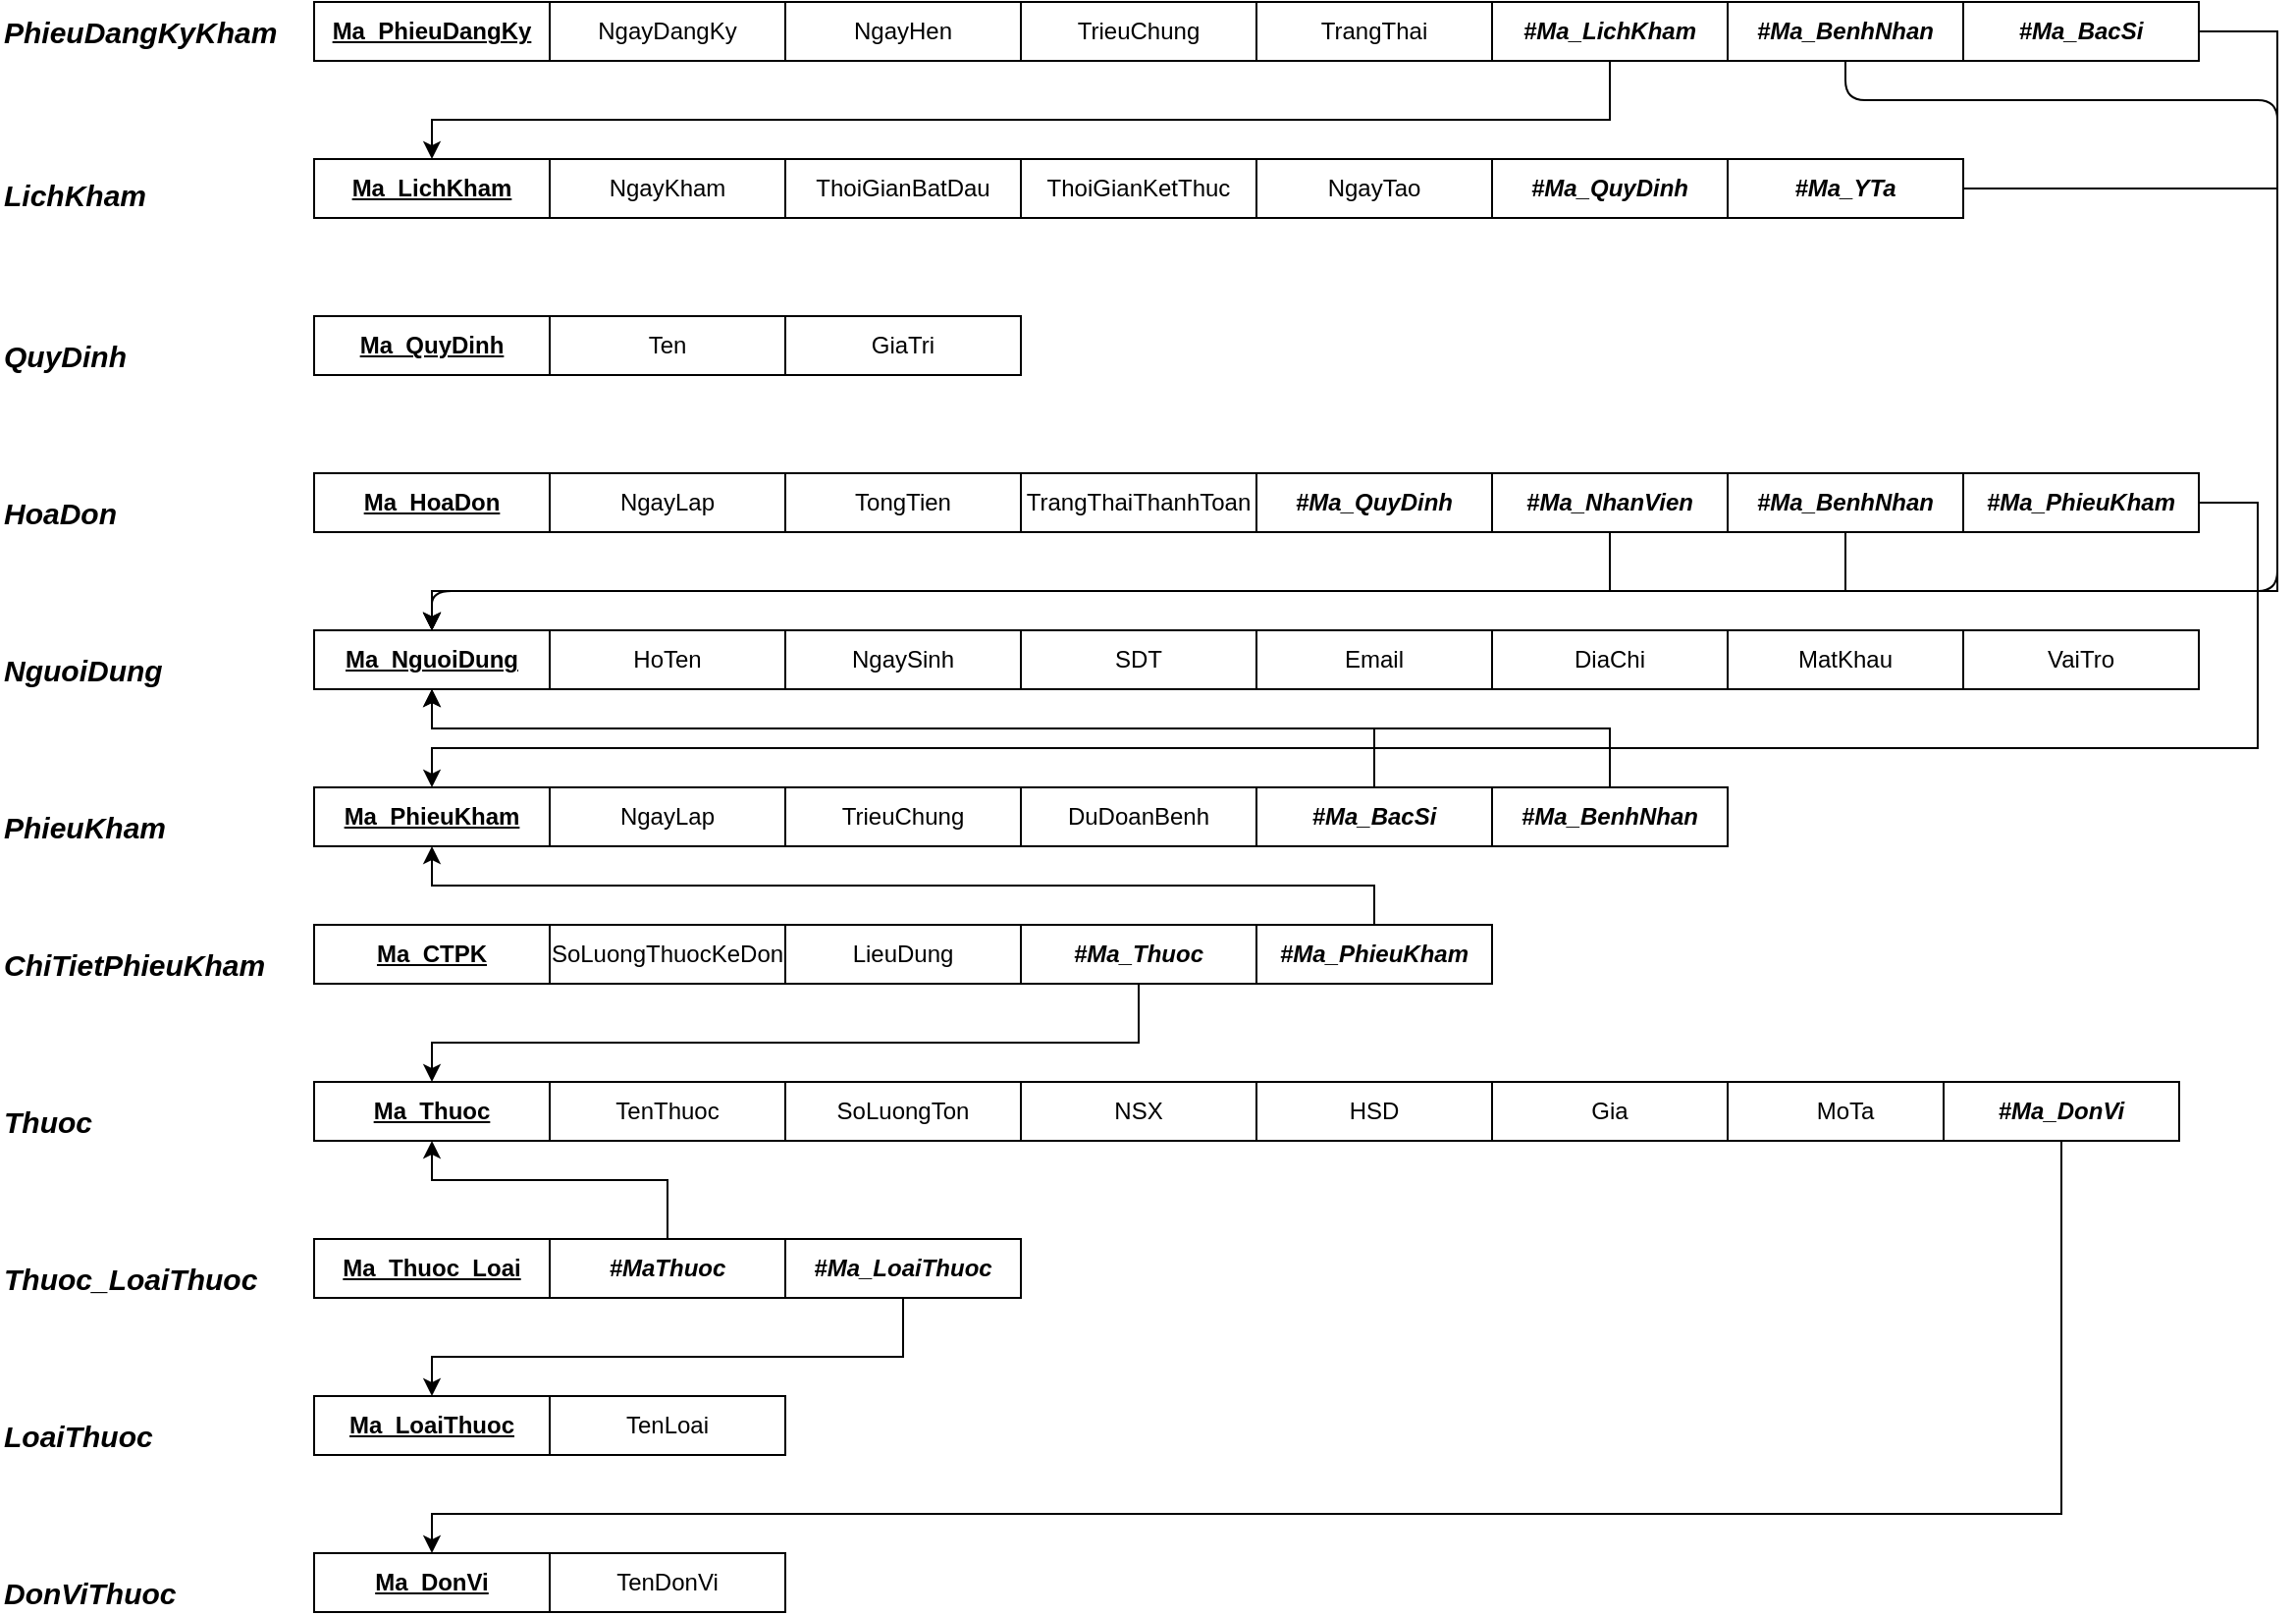 <mxfile>
    <diagram name="Page-1" id="xsD7nlaYfU0pyfj-mYD8">
        <mxGraphModel dx="1226" dy="554" grid="1" gridSize="10" guides="1" tooltips="1" connect="1" arrows="1" fold="1" page="1" pageScale="1" pageWidth="850" pageHeight="1100" math="0" shadow="0">
            <root>
                <mxCell id="0"/>
                <mxCell id="1" parent="0"/>
                <mxCell id="zAmbzO_jsxfKOLeR5f_i-3" value="&lt;u&gt;&lt;b&gt;Ma_PhieuDangKy&lt;/b&gt;&lt;/u&gt;" style="rounded=0;whiteSpace=wrap;html=1;" parent="1" vertex="1">
                    <mxGeometry x="170" y="30" width="120" height="30" as="geometry"/>
                </mxCell>
                <mxCell id="zAmbzO_jsxfKOLeR5f_i-7" value="&lt;span style=&quot;font-family: Helvetica; font-variant-ligatures: normal; font-variant-caps: normal; letter-spacing: normal; orphans: 2; text-align: left; text-indent: 0px; text-transform: none; widows: 2; word-spacing: 0px; -webkit-text-stroke-width: 0px; text-decoration-thickness: initial; text-decoration-style: initial; text-decoration-color: initial; float: none; font-size: 15px; display: inline !important;&quot;&gt;&lt;span style=&quot;font-size: 15px;&quot;&gt;&lt;font style=&quot;font-size: 15px;&quot;&gt;PhieuDangKyKham&amp;nbsp;&lt;/font&gt;&lt;/span&gt;&lt;/span&gt;" style="text;whiteSpace=wrap;html=1;fontColor=default;labelBackgroundColor=none;fontSize=15;fontStyle=3" parent="1" vertex="1">
                    <mxGeometry x="10" y="30" width="140" height="25" as="geometry"/>
                </mxCell>
                <mxCell id="zAmbzO_jsxfKOLeR5f_i-9" value="NgayDangKy" style="rounded=0;whiteSpace=wrap;html=1;fontStyle=0" parent="1" vertex="1">
                    <mxGeometry x="290" y="30" width="120" height="30" as="geometry"/>
                </mxCell>
                <mxCell id="zAmbzO_jsxfKOLeR5f_i-10" value="NgayHen" style="rounded=0;whiteSpace=wrap;html=1;fontStyle=0" parent="1" vertex="1">
                    <mxGeometry x="410" y="30" width="120" height="30" as="geometry"/>
                </mxCell>
                <mxCell id="zAmbzO_jsxfKOLeR5f_i-11" value="TrieuChung" style="rounded=0;whiteSpace=wrap;html=1;fontStyle=0" parent="1" vertex="1">
                    <mxGeometry x="530" y="30" width="120" height="30" as="geometry"/>
                </mxCell>
                <mxCell id="zAmbzO_jsxfKOLeR5f_i-12" value="TrangThai" style="rounded=0;whiteSpace=wrap;html=1;fontStyle=0" parent="1" vertex="1">
                    <mxGeometry x="650" y="30" width="120" height="30" as="geometry"/>
                </mxCell>
                <mxCell id="zAmbzO_jsxfKOLeR5f_i-13" value="&lt;b&gt;&lt;u&gt;Ma_LichKham&lt;/u&gt;&lt;/b&gt;" style="rounded=0;whiteSpace=wrap;html=1;" parent="1" vertex="1">
                    <mxGeometry x="170" y="110" width="120" height="30" as="geometry"/>
                </mxCell>
                <mxCell id="zAmbzO_jsxfKOLeR5f_i-14" value="LichKham&amp;nbsp;" style="text;whiteSpace=wrap;html=1;fontSize=15;fontStyle=3" parent="1" vertex="1">
                    <mxGeometry x="10" y="112.5" width="100" height="25" as="geometry"/>
                </mxCell>
                <mxCell id="zAmbzO_jsxfKOLeR5f_i-15" value="NgayKham" style="rounded=0;whiteSpace=wrap;html=1;fontStyle=0" parent="1" vertex="1">
                    <mxGeometry x="290" y="110" width="120" height="30" as="geometry"/>
                </mxCell>
                <mxCell id="zAmbzO_jsxfKOLeR5f_i-16" value="ThoiGianBatDau" style="rounded=0;whiteSpace=wrap;html=1;fontStyle=0" parent="1" vertex="1">
                    <mxGeometry x="410" y="110" width="120" height="30" as="geometry"/>
                </mxCell>
                <mxCell id="zAmbzO_jsxfKOLeR5f_i-17" value="ThoiGianKetThuc" style="rounded=0;whiteSpace=wrap;html=1;fontStyle=0" parent="1" vertex="1">
                    <mxGeometry x="530" y="110" width="120" height="30" as="geometry"/>
                </mxCell>
                <mxCell id="zAmbzO_jsxfKOLeR5f_i-18" value="NgayTao" style="rounded=0;whiteSpace=wrap;html=1;fontStyle=0" parent="1" vertex="1">
                    <mxGeometry x="650" y="110" width="120" height="30" as="geometry"/>
                </mxCell>
                <mxCell id="zAmbzO_jsxfKOLeR5f_i-27" value="&lt;b&gt;&lt;u&gt;Ma_QuyDinh&lt;/u&gt;&lt;/b&gt;" style="rounded=0;whiteSpace=wrap;html=1;" parent="1" vertex="1">
                    <mxGeometry x="170" y="190" width="120" height="30" as="geometry"/>
                </mxCell>
                <mxCell id="zAmbzO_jsxfKOLeR5f_i-28" value="QuyDinh&amp;nbsp;" style="text;whiteSpace=wrap;html=1;fontSize=15;fontStyle=3" parent="1" vertex="1">
                    <mxGeometry x="10" y="195" width="100" height="25" as="geometry"/>
                </mxCell>
                <mxCell id="zAmbzO_jsxfKOLeR5f_i-29" value="Ten" style="rounded=0;whiteSpace=wrap;html=1;fontStyle=0" parent="1" vertex="1">
                    <mxGeometry x="290" y="190" width="120" height="30" as="geometry"/>
                </mxCell>
                <mxCell id="zAmbzO_jsxfKOLeR5f_i-30" value="GiaTri" style="rounded=0;whiteSpace=wrap;html=1;fontStyle=0" parent="1" vertex="1">
                    <mxGeometry x="410" y="190" width="120" height="30" as="geometry"/>
                </mxCell>
                <mxCell id="zAmbzO_jsxfKOLeR5f_i-34" value="&lt;b&gt;&lt;u&gt;Ma_NguoiDung&lt;/u&gt;&lt;/b&gt;" style="rounded=0;whiteSpace=wrap;html=1;" parent="1" vertex="1">
                    <mxGeometry x="170" y="350" width="120" height="30" as="geometry"/>
                </mxCell>
                <mxCell id="zAmbzO_jsxfKOLeR5f_i-35" value="NguoiDung&amp;nbsp;" style="text;whiteSpace=wrap;html=1;fontSize=15;fontStyle=3" parent="1" vertex="1">
                    <mxGeometry x="10" y="355" width="100" height="25" as="geometry"/>
                </mxCell>
                <mxCell id="zAmbzO_jsxfKOLeR5f_i-36" value="HoTen" style="rounded=0;whiteSpace=wrap;html=1;fontStyle=0" parent="1" vertex="1">
                    <mxGeometry x="290" y="350" width="120" height="30" as="geometry"/>
                </mxCell>
                <mxCell id="zAmbzO_jsxfKOLeR5f_i-37" value="NgaySinh" style="rounded=0;whiteSpace=wrap;html=1;fontStyle=0" parent="1" vertex="1">
                    <mxGeometry x="410" y="350" width="120" height="30" as="geometry"/>
                </mxCell>
                <mxCell id="zAmbzO_jsxfKOLeR5f_i-38" value="SDT" style="rounded=0;whiteSpace=wrap;html=1;fontStyle=0" parent="1" vertex="1">
                    <mxGeometry x="530" y="350" width="120" height="30" as="geometry"/>
                </mxCell>
                <mxCell id="zAmbzO_jsxfKOLeR5f_i-39" value="Email" style="rounded=0;whiteSpace=wrap;html=1;fontStyle=0" parent="1" vertex="1">
                    <mxGeometry x="650" y="350" width="120" height="30" as="geometry"/>
                </mxCell>
                <mxCell id="zAmbzO_jsxfKOLeR5f_i-40" value="DiaChi" style="rounded=0;whiteSpace=wrap;html=1;fontStyle=0" parent="1" vertex="1">
                    <mxGeometry x="770" y="350" width="120" height="30" as="geometry"/>
                </mxCell>
                <mxCell id="zAmbzO_jsxfKOLeR5f_i-46" value="VaiTro" style="rounded=0;whiteSpace=wrap;html=1;fontStyle=0" parent="1" vertex="1">
                    <mxGeometry x="1010" y="350" width="120" height="30" as="geometry"/>
                </mxCell>
                <mxCell id="zAmbzO_jsxfKOLeR5f_i-49" value="&lt;b&gt;&lt;u&gt;Ma_PhieuKham&lt;/u&gt;&lt;/b&gt;" style="rounded=0;whiteSpace=wrap;html=1;" parent="1" vertex="1">
                    <mxGeometry x="170" y="430" width="120" height="30" as="geometry"/>
                </mxCell>
                <mxCell id="zAmbzO_jsxfKOLeR5f_i-50" value="PhieuKham&amp;nbsp;" style="text;whiteSpace=wrap;html=1;fontSize=15;fontStyle=3" parent="1" vertex="1">
                    <mxGeometry x="10" y="435" width="100" height="25" as="geometry"/>
                </mxCell>
                <mxCell id="zAmbzO_jsxfKOLeR5f_i-51" value="NgayLap" style="rounded=0;whiteSpace=wrap;html=1;fontStyle=0" parent="1" vertex="1">
                    <mxGeometry x="290" y="430" width="120" height="30" as="geometry"/>
                </mxCell>
                <mxCell id="zAmbzO_jsxfKOLeR5f_i-52" value="TrieuChung" style="rounded=0;whiteSpace=wrap;html=1;fontStyle=0" parent="1" vertex="1">
                    <mxGeometry x="410" y="430" width="120" height="30" as="geometry"/>
                </mxCell>
                <mxCell id="zAmbzO_jsxfKOLeR5f_i-53" value="DuDoanBenh" style="rounded=0;whiteSpace=wrap;html=1;fontStyle=0" parent="1" vertex="1">
                    <mxGeometry x="530" y="430" width="120" height="30" as="geometry"/>
                </mxCell>
                <mxCell id="zAmbzO_jsxfKOLeR5f_i-55" value="&lt;b&gt;&lt;u&gt;Ma_HoaDon&lt;/u&gt;&lt;/b&gt;" style="rounded=0;whiteSpace=wrap;html=1;" parent="1" vertex="1">
                    <mxGeometry x="170" y="270" width="120" height="30" as="geometry"/>
                </mxCell>
                <mxCell id="zAmbzO_jsxfKOLeR5f_i-56" value="HoaDon&amp;nbsp;" style="text;whiteSpace=wrap;html=1;fontSize=15;fontStyle=3" parent="1" vertex="1">
                    <mxGeometry x="10" y="275" width="100" height="25" as="geometry"/>
                </mxCell>
                <mxCell id="zAmbzO_jsxfKOLeR5f_i-57" value="NgayLap" style="rounded=0;whiteSpace=wrap;html=1;fontStyle=0" parent="1" vertex="1">
                    <mxGeometry x="290" y="270" width="120" height="30" as="geometry"/>
                </mxCell>
                <mxCell id="zAmbzO_jsxfKOLeR5f_i-58" value="TongTien" style="rounded=0;whiteSpace=wrap;html=1;fontStyle=0" parent="1" vertex="1">
                    <mxGeometry x="410" y="270" width="120" height="30" as="geometry"/>
                </mxCell>
                <mxCell id="zAmbzO_jsxfKOLeR5f_i-59" value="TrangThaiThanhToan" style="rounded=0;whiteSpace=wrap;html=1;fontStyle=0" parent="1" vertex="1">
                    <mxGeometry x="530" y="270" width="120" height="30" as="geometry"/>
                </mxCell>
                <mxCell id="zAmbzO_jsxfKOLeR5f_i-61" value="&lt;b&gt;&lt;u&gt;Ma_Thuoc&lt;/u&gt;&lt;/b&gt;" style="rounded=0;whiteSpace=wrap;html=1;" parent="1" vertex="1">
                    <mxGeometry x="170" y="580" width="120" height="30" as="geometry"/>
                </mxCell>
                <mxCell id="zAmbzO_jsxfKOLeR5f_i-62" value="Thuoc&amp;nbsp;" style="text;whiteSpace=wrap;html=1;fontSize=15;fontStyle=3" parent="1" vertex="1">
                    <mxGeometry x="10" y="585" width="100" height="25" as="geometry"/>
                </mxCell>
                <mxCell id="zAmbzO_jsxfKOLeR5f_i-63" value="TenThuoc" style="rounded=0;whiteSpace=wrap;html=1;fontStyle=0" parent="1" vertex="1">
                    <mxGeometry x="290" y="580" width="120" height="30" as="geometry"/>
                </mxCell>
                <mxCell id="zAmbzO_jsxfKOLeR5f_i-64" value="SoLuongTon" style="rounded=0;whiteSpace=wrap;html=1;fontStyle=0" parent="1" vertex="1">
                    <mxGeometry x="410" y="580" width="120" height="30" as="geometry"/>
                </mxCell>
                <mxCell id="zAmbzO_jsxfKOLeR5f_i-65" value="NSX" style="rounded=0;whiteSpace=wrap;html=1;fontStyle=0" parent="1" vertex="1">
                    <mxGeometry x="530" y="580" width="120" height="30" as="geometry"/>
                </mxCell>
                <mxCell id="zAmbzO_jsxfKOLeR5f_i-67" value="HSD" style="rounded=0;whiteSpace=wrap;html=1;fontStyle=0" parent="1" vertex="1">
                    <mxGeometry x="650" y="580" width="120" height="30" as="geometry"/>
                </mxCell>
                <mxCell id="zAmbzO_jsxfKOLeR5f_i-68" value="Gia" style="rounded=0;whiteSpace=wrap;html=1;fontStyle=0" parent="1" vertex="1">
                    <mxGeometry x="770" y="580" width="120" height="30" as="geometry"/>
                </mxCell>
                <mxCell id="zAmbzO_jsxfKOLeR5f_i-69" value="MoTa" style="rounded=0;whiteSpace=wrap;html=1;fontStyle=0" parent="1" vertex="1">
                    <mxGeometry x="890" y="580" width="120" height="30" as="geometry"/>
                </mxCell>
                <mxCell id="zAmbzO_jsxfKOLeR5f_i-71" value="&lt;b&gt;&lt;u&gt;Ma_LoaiThuoc&lt;/u&gt;&lt;/b&gt;" style="rounded=0;whiteSpace=wrap;html=1;" parent="1" vertex="1">
                    <mxGeometry x="170" y="740" width="120" height="30" as="geometry"/>
                </mxCell>
                <mxCell id="zAmbzO_jsxfKOLeR5f_i-72" value="LoaiThuoc&amp;nbsp;" style="text;whiteSpace=wrap;html=1;fontSize=15;fontStyle=3" parent="1" vertex="1">
                    <mxGeometry x="10" y="745" width="100" height="25" as="geometry"/>
                </mxCell>
                <mxCell id="zAmbzO_jsxfKOLeR5f_i-73" value="TenLoai" style="rounded=0;whiteSpace=wrap;html=1;fontStyle=0" parent="1" vertex="1">
                    <mxGeometry x="290" y="740" width="120" height="30" as="geometry"/>
                </mxCell>
                <mxCell id="zAmbzO_jsxfKOLeR5f_i-77" value="&lt;b&gt;&lt;u&gt;Ma_DonVi&lt;/u&gt;&lt;/b&gt;" style="rounded=0;whiteSpace=wrap;html=1;" parent="1" vertex="1">
                    <mxGeometry x="170" y="820" width="120" height="30" as="geometry"/>
                </mxCell>
                <mxCell id="zAmbzO_jsxfKOLeR5f_i-78" value="DonViThuoc&amp;nbsp;" style="text;whiteSpace=wrap;html=1;fontSize=15;fontStyle=3" parent="1" vertex="1">
                    <mxGeometry x="10" y="825" width="100" height="25" as="geometry"/>
                </mxCell>
                <mxCell id="zAmbzO_jsxfKOLeR5f_i-79" value="TenDonVi" style="rounded=0;whiteSpace=wrap;html=1;fontStyle=0" parent="1" vertex="1">
                    <mxGeometry x="290" y="820" width="120" height="30" as="geometry"/>
                </mxCell>
                <mxCell id="zAmbzO_jsxfKOLeR5f_i-81" value="&lt;b&gt;&lt;u&gt;Ma_Thuoc_Loai&lt;/u&gt;&lt;/b&gt;" style="rounded=0;whiteSpace=wrap;html=1;" parent="1" vertex="1">
                    <mxGeometry x="170" y="660" width="120" height="30" as="geometry"/>
                </mxCell>
                <mxCell id="zAmbzO_jsxfKOLeR5f_i-82" value="Thuoc_LoaiThuoc" style="text;whiteSpace=wrap;html=1;fontSize=15;fontStyle=3" parent="1" vertex="1">
                    <mxGeometry x="10" y="665" width="100" height="25" as="geometry"/>
                </mxCell>
                <mxCell id="zAmbzO_jsxfKOLeR5f_i-114" style="edgeStyle=orthogonalEdgeStyle;rounded=0;orthogonalLoop=1;jettySize=auto;html=1;exitX=0.5;exitY=0;exitDx=0;exitDy=0;entryX=0.5;entryY=1;entryDx=0;entryDy=0;" parent="1" source="zAmbzO_jsxfKOLeR5f_i-83" target="zAmbzO_jsxfKOLeR5f_i-61" edge="1">
                    <mxGeometry relative="1" as="geometry">
                        <Array as="points">
                            <mxPoint x="350" y="630"/>
                            <mxPoint x="230" y="630"/>
                        </Array>
                    </mxGeometry>
                </mxCell>
                <mxCell id="zAmbzO_jsxfKOLeR5f_i-83" value="&lt;b&gt;&lt;i&gt;#MaThuoc&lt;/i&gt;&lt;/b&gt;" style="rounded=0;whiteSpace=wrap;html=1;fontStyle=0" parent="1" vertex="1">
                    <mxGeometry x="290" y="660" width="120" height="30" as="geometry"/>
                </mxCell>
                <mxCell id="zAmbzO_jsxfKOLeR5f_i-115" style="edgeStyle=orthogonalEdgeStyle;rounded=0;orthogonalLoop=1;jettySize=auto;html=1;entryX=0.5;entryY=0;entryDx=0;entryDy=0;" parent="1" source="zAmbzO_jsxfKOLeR5f_i-84" target="zAmbzO_jsxfKOLeR5f_i-71" edge="1">
                    <mxGeometry relative="1" as="geometry">
                        <Array as="points">
                            <mxPoint x="470" y="720"/>
                            <mxPoint x="230" y="720"/>
                        </Array>
                    </mxGeometry>
                </mxCell>
                <mxCell id="zAmbzO_jsxfKOLeR5f_i-84" value="&lt;b&gt;&lt;i&gt;#Ma_LoaiThuoc&lt;/i&gt;&lt;/b&gt;" style="rounded=0;whiteSpace=wrap;html=1;fontStyle=0" parent="1" vertex="1">
                    <mxGeometry x="410" y="660" width="120" height="30" as="geometry"/>
                </mxCell>
                <mxCell id="zAmbzO_jsxfKOLeR5f_i-86" style="edgeStyle=orthogonalEdgeStyle;rounded=0;orthogonalLoop=1;jettySize=auto;html=1;exitX=0.5;exitY=1;exitDx=0;exitDy=0;entryX=0.5;entryY=0;entryDx=0;entryDy=0;shadow=0;" parent="1" source="zAmbzO_jsxfKOLeR5f_i-85" target="zAmbzO_jsxfKOLeR5f_i-13" edge="1">
                    <mxGeometry relative="1" as="geometry">
                        <Array as="points">
                            <mxPoint x="830" y="90"/>
                            <mxPoint x="230" y="90"/>
                        </Array>
                    </mxGeometry>
                </mxCell>
                <mxCell id="zAmbzO_jsxfKOLeR5f_i-85" value="&lt;i&gt;&lt;b&gt;#Ma_LichKham&lt;/b&gt;&lt;/i&gt;" style="rounded=0;whiteSpace=wrap;html=1;fontStyle=0" parent="1" vertex="1">
                    <mxGeometry x="770" y="30" width="120" height="30" as="geometry"/>
                </mxCell>
                <mxCell id="AruXMNNTgV8MGfLxSPk2-19" style="edgeStyle=orthogonalEdgeStyle;rounded=0;orthogonalLoop=1;jettySize=auto;html=1;entryX=0.5;entryY=0;entryDx=0;entryDy=0;exitX=1;exitY=0.5;exitDx=0;exitDy=0;" parent="1" source="2" target="zAmbzO_jsxfKOLeR5f_i-34" edge="1">
                    <mxGeometry relative="1" as="geometry">
                        <Array as="points">
                            <mxPoint x="1170" y="45"/>
                            <mxPoint x="1170" y="330"/>
                            <mxPoint x="230" y="330"/>
                        </Array>
                        <mxPoint x="1060" y="90" as="sourcePoint"/>
                    </mxGeometry>
                </mxCell>
                <mxCell id="3" style="edgeStyle=orthogonalEdgeStyle;html=1;exitX=0.5;exitY=1;exitDx=0;exitDy=0;entryX=0.5;entryY=0;entryDx=0;entryDy=0;" edge="1" parent="1" source="zAmbzO_jsxfKOLeR5f_i-87" target="zAmbzO_jsxfKOLeR5f_i-34">
                    <mxGeometry relative="1" as="geometry">
                        <mxPoint x="1180" y="170" as="targetPoint"/>
                        <Array as="points">
                            <mxPoint x="950" y="80"/>
                            <mxPoint x="1170" y="80"/>
                            <mxPoint x="1170" y="330"/>
                            <mxPoint x="230" y="330"/>
                        </Array>
                    </mxGeometry>
                </mxCell>
                <mxCell id="zAmbzO_jsxfKOLeR5f_i-87" value="&lt;b&gt;&lt;i&gt;#Ma_BenhNhan&lt;/i&gt;&lt;/b&gt;" style="rounded=0;whiteSpace=wrap;html=1;fontStyle=0" parent="1" vertex="1">
                    <mxGeometry x="890" y="30" width="120" height="30" as="geometry"/>
                </mxCell>
                <mxCell id="AruXMNNTgV8MGfLxSPk2-20" style="edgeStyle=orthogonalEdgeStyle;rounded=0;orthogonalLoop=1;jettySize=auto;html=1;exitX=1;exitY=0.5;exitDx=0;exitDy=0;entryX=0.5;entryY=0;entryDx=0;entryDy=0;" parent="1" source="zAmbzO_jsxfKOLeR5f_i-89" target="zAmbzO_jsxfKOLeR5f_i-34" edge="1">
                    <mxGeometry relative="1" as="geometry">
                        <Array as="points">
                            <mxPoint x="1170" y="125"/>
                            <mxPoint x="1170" y="330"/>
                            <mxPoint x="230" y="330"/>
                        </Array>
                    </mxGeometry>
                </mxCell>
                <mxCell id="zAmbzO_jsxfKOLeR5f_i-89" value="&lt;i&gt;&lt;b&gt;#Ma_YTa&lt;/b&gt;&lt;/i&gt;" style="rounded=0;whiteSpace=wrap;html=1;fontStyle=0" parent="1" vertex="1">
                    <mxGeometry x="890" y="110" width="120" height="30" as="geometry"/>
                </mxCell>
                <mxCell id="zAmbzO_jsxfKOLeR5f_i-90" value="&lt;b&gt;&lt;i&gt;#Ma_QuyDinh&lt;/i&gt;&lt;/b&gt;" style="rounded=0;whiteSpace=wrap;html=1;fontStyle=0" parent="1" vertex="1">
                    <mxGeometry x="770" y="110" width="120" height="30" as="geometry"/>
                </mxCell>
                <mxCell id="zAmbzO_jsxfKOLeR5f_i-97" style="edgeStyle=orthogonalEdgeStyle;rounded=0;orthogonalLoop=1;jettySize=auto;html=1;exitX=0.5;exitY=0;exitDx=0;exitDy=0;entryX=0.5;entryY=1;entryDx=0;entryDy=0;" parent="1" source="zAmbzO_jsxfKOLeR5f_i-95" target="zAmbzO_jsxfKOLeR5f_i-34" edge="1">
                    <mxGeometry relative="1" as="geometry">
                        <Array as="points">
                            <mxPoint x="710" y="400"/>
                            <mxPoint x="230" y="400"/>
                        </Array>
                    </mxGeometry>
                </mxCell>
                <mxCell id="zAmbzO_jsxfKOLeR5f_i-95" value="&lt;b&gt;&lt;i&gt;#Ma_BacSi&lt;/i&gt;&lt;/b&gt;" style="rounded=0;whiteSpace=wrap;html=1;fontStyle=0" parent="1" vertex="1">
                    <mxGeometry x="650" y="430" width="120" height="30" as="geometry"/>
                </mxCell>
                <mxCell id="zAmbzO_jsxfKOLeR5f_i-98" style="edgeStyle=orthogonalEdgeStyle;rounded=0;orthogonalLoop=1;jettySize=auto;html=1;exitX=0.5;exitY=0;exitDx=0;exitDy=0;entryX=0.5;entryY=1;entryDx=0;entryDy=0;" parent="1" source="zAmbzO_jsxfKOLeR5f_i-96" target="zAmbzO_jsxfKOLeR5f_i-34" edge="1">
                    <mxGeometry relative="1" as="geometry">
                        <Array as="points">
                            <mxPoint x="830" y="400"/>
                            <mxPoint x="230" y="400"/>
                        </Array>
                    </mxGeometry>
                </mxCell>
                <mxCell id="zAmbzO_jsxfKOLeR5f_i-96" value="&lt;b&gt;&lt;i&gt;#Ma_BenhNhan&lt;/i&gt;&lt;/b&gt;" style="rounded=0;whiteSpace=wrap;html=1;fontStyle=0" parent="1" vertex="1">
                    <mxGeometry x="770" y="430" width="120" height="30" as="geometry"/>
                </mxCell>
                <mxCell id="AruXMNNTgV8MGfLxSPk2-14" style="edgeStyle=orthogonalEdgeStyle;rounded=0;orthogonalLoop=1;jettySize=auto;html=1;exitX=0.5;exitY=1;exitDx=0;exitDy=0;entryX=0.5;entryY=0;entryDx=0;entryDy=0;" parent="1" source="zAmbzO_jsxfKOLeR5f_i-99" target="zAmbzO_jsxfKOLeR5f_i-34" edge="1">
                    <mxGeometry relative="1" as="geometry">
                        <Array as="points">
                            <mxPoint x="830" y="330"/>
                            <mxPoint x="230" y="330"/>
                        </Array>
                    </mxGeometry>
                </mxCell>
                <mxCell id="zAmbzO_jsxfKOLeR5f_i-99" value="&lt;b&gt;&lt;i&gt;#Ma_NhanVien&lt;/i&gt;&lt;/b&gt;" style="rounded=0;whiteSpace=wrap;html=1;fontStyle=0" parent="1" vertex="1">
                    <mxGeometry x="770" y="270" width="120" height="30" as="geometry"/>
                </mxCell>
                <mxCell id="AruXMNNTgV8MGfLxSPk2-15" style="edgeStyle=orthogonalEdgeStyle;rounded=0;orthogonalLoop=1;jettySize=auto;html=1;exitX=0.5;exitY=1;exitDx=0;exitDy=0;entryX=0.5;entryY=0;entryDx=0;entryDy=0;" parent="1" source="zAmbzO_jsxfKOLeR5f_i-100" target="zAmbzO_jsxfKOLeR5f_i-34" edge="1">
                    <mxGeometry relative="1" as="geometry">
                        <Array as="points">
                            <mxPoint x="950" y="330"/>
                            <mxPoint x="230" y="330"/>
                        </Array>
                    </mxGeometry>
                </mxCell>
                <mxCell id="zAmbzO_jsxfKOLeR5f_i-100" value="&lt;b&gt;&lt;i&gt;#Ma_BenhNhan&lt;/i&gt;&lt;/b&gt;" style="rounded=0;whiteSpace=wrap;html=1;fontStyle=0" parent="1" vertex="1">
                    <mxGeometry x="890" y="270" width="120" height="30" as="geometry"/>
                </mxCell>
                <mxCell id="zAmbzO_jsxfKOLeR5f_i-111" style="edgeStyle=orthogonalEdgeStyle;rounded=0;orthogonalLoop=1;jettySize=auto;html=1;exitX=0.5;exitY=1;exitDx=0;exitDy=0;entryX=0.5;entryY=0;entryDx=0;entryDy=0;" parent="1" source="zAmbzO_jsxfKOLeR5f_i-105" target="zAmbzO_jsxfKOLeR5f_i-77" edge="1">
                    <mxGeometry relative="1" as="geometry">
                        <mxPoint x="250" y="900" as="targetPoint"/>
                        <Array as="points">
                            <mxPoint x="1060" y="800"/>
                            <mxPoint x="230" y="800"/>
                        </Array>
                    </mxGeometry>
                </mxCell>
                <mxCell id="zAmbzO_jsxfKOLeR5f_i-105" value="&lt;b&gt;&lt;i&gt;#Ma_DonVi&lt;/i&gt;&lt;/b&gt;" style="rounded=0;whiteSpace=wrap;html=1;fontStyle=0" parent="1" vertex="1">
                    <mxGeometry x="1000" y="580" width="120" height="30" as="geometry"/>
                </mxCell>
                <mxCell id="zAmbzO_jsxfKOLeR5f_i-106" value="&lt;b&gt;&lt;u&gt;Ma_CTPK&lt;/u&gt;&lt;/b&gt;" style="rounded=0;whiteSpace=wrap;html=1;" parent="1" vertex="1">
                    <mxGeometry x="170" y="500" width="120" height="30" as="geometry"/>
                </mxCell>
                <mxCell id="zAmbzO_jsxfKOLeR5f_i-107" value="ChiTietPhieuKham&amp;nbsp;" style="text;whiteSpace=wrap;html=1;fontSize=15;fontStyle=3" parent="1" vertex="1">
                    <mxGeometry x="10" y="505" width="100" height="25" as="geometry"/>
                </mxCell>
                <mxCell id="zAmbzO_jsxfKOLeR5f_i-108" value="SoLuongThuocKeDon" style="rounded=0;whiteSpace=wrap;html=1;fontStyle=0" parent="1" vertex="1">
                    <mxGeometry x="290" y="500" width="120" height="30" as="geometry"/>
                </mxCell>
                <mxCell id="zAmbzO_jsxfKOLeR5f_i-109" value="LieuDung" style="rounded=0;whiteSpace=wrap;html=1;fontStyle=0" parent="1" vertex="1">
                    <mxGeometry x="410" y="500" width="120" height="30" as="geometry"/>
                </mxCell>
                <mxCell id="zAmbzO_jsxfKOLeR5f_i-121" style="edgeStyle=orthogonalEdgeStyle;rounded=0;orthogonalLoop=1;jettySize=auto;html=1;exitX=0.5;exitY=0;exitDx=0;exitDy=0;entryX=0.5;entryY=1;entryDx=0;entryDy=0;" parent="1" source="zAmbzO_jsxfKOLeR5f_i-116" target="zAmbzO_jsxfKOLeR5f_i-49" edge="1">
                    <mxGeometry relative="1" as="geometry">
                        <mxPoint x="770" y="900" as="sourcePoint"/>
                        <mxPoint x="190" y="430" as="targetPoint"/>
                        <Array as="points">
                            <mxPoint x="710" y="480"/>
                            <mxPoint x="230" y="480"/>
                        </Array>
                    </mxGeometry>
                </mxCell>
                <mxCell id="zAmbzO_jsxfKOLeR5f_i-116" value="&lt;i&gt;&lt;b&gt;#Ma_PhieuKham&lt;/b&gt;&lt;/i&gt;" style="rounded=0;whiteSpace=wrap;html=1;fontStyle=0" parent="1" vertex="1">
                    <mxGeometry x="650" y="500" width="120" height="30" as="geometry"/>
                </mxCell>
                <mxCell id="zAmbzO_jsxfKOLeR5f_i-118" style="edgeStyle=orthogonalEdgeStyle;rounded=0;orthogonalLoop=1;jettySize=auto;html=1;exitX=0.5;exitY=0;exitDx=0;exitDy=0;entryX=0.5;entryY=0;entryDx=0;entryDy=0;" parent="1" source="zAmbzO_jsxfKOLeR5f_i-117" target="zAmbzO_jsxfKOLeR5f_i-61" edge="1">
                    <mxGeometry relative="1" as="geometry">
                        <mxPoint x="300" y="550" as="targetPoint"/>
                        <Array as="points">
                            <mxPoint x="590" y="560"/>
                            <mxPoint x="230" y="560"/>
                        </Array>
                    </mxGeometry>
                </mxCell>
                <mxCell id="zAmbzO_jsxfKOLeR5f_i-117" value="&lt;b&gt;&lt;i&gt;#Ma_Thuoc&lt;/i&gt;&lt;/b&gt;" style="rounded=0;whiteSpace=wrap;html=1;fontStyle=0" parent="1" vertex="1">
                    <mxGeometry x="530" y="500" width="120" height="30" as="geometry"/>
                </mxCell>
                <mxCell id="AruXMNNTgV8MGfLxSPk2-1" value="&lt;b&gt;&lt;i&gt;#Ma_QuyDinh&lt;/i&gt;&lt;/b&gt;" style="rounded=0;whiteSpace=wrap;html=1;fontStyle=0" parent="1" vertex="1">
                    <mxGeometry x="650" y="270" width="120" height="30" as="geometry"/>
                </mxCell>
                <mxCell id="I2EGH48z8C16z5GXFJ6O-3" style="edgeStyle=orthogonalEdgeStyle;rounded=0;orthogonalLoop=1;jettySize=auto;html=1;exitX=1;exitY=0.5;exitDx=0;exitDy=0;entryX=0.5;entryY=0;entryDx=0;entryDy=0;" parent="1" source="AruXMNNTgV8MGfLxSPk2-16" target="zAmbzO_jsxfKOLeR5f_i-49" edge="1">
                    <mxGeometry relative="1" as="geometry">
                        <Array as="points">
                            <mxPoint x="1160" y="285"/>
                            <mxPoint x="1160" y="410"/>
                            <mxPoint x="230" y="410"/>
                        </Array>
                    </mxGeometry>
                </mxCell>
                <mxCell id="AruXMNNTgV8MGfLxSPk2-16" value="&lt;b&gt;&lt;i&gt;#Ma_PhieuKham&lt;/i&gt;&lt;/b&gt;" style="rounded=0;whiteSpace=wrap;html=1;fontStyle=0" parent="1" vertex="1">
                    <mxGeometry x="1010" y="270" width="120" height="30" as="geometry"/>
                </mxCell>
                <mxCell id="zAmbzO_jsxfKOLeR5f_i-45" value="MatKhau" style="rounded=0;whiteSpace=wrap;html=1;fontStyle=0" parent="1" vertex="1">
                    <mxGeometry x="890" y="350" width="120" height="30" as="geometry"/>
                </mxCell>
                <mxCell id="2" value="&lt;b&gt;&lt;i&gt;#Ma_BacSi&lt;/i&gt;&lt;/b&gt;" style="rounded=0;whiteSpace=wrap;html=1;fontStyle=0" vertex="1" parent="1">
                    <mxGeometry x="1010" y="30" width="120" height="30" as="geometry"/>
                </mxCell>
            </root>
        </mxGraphModel>
    </diagram>
</mxfile>
